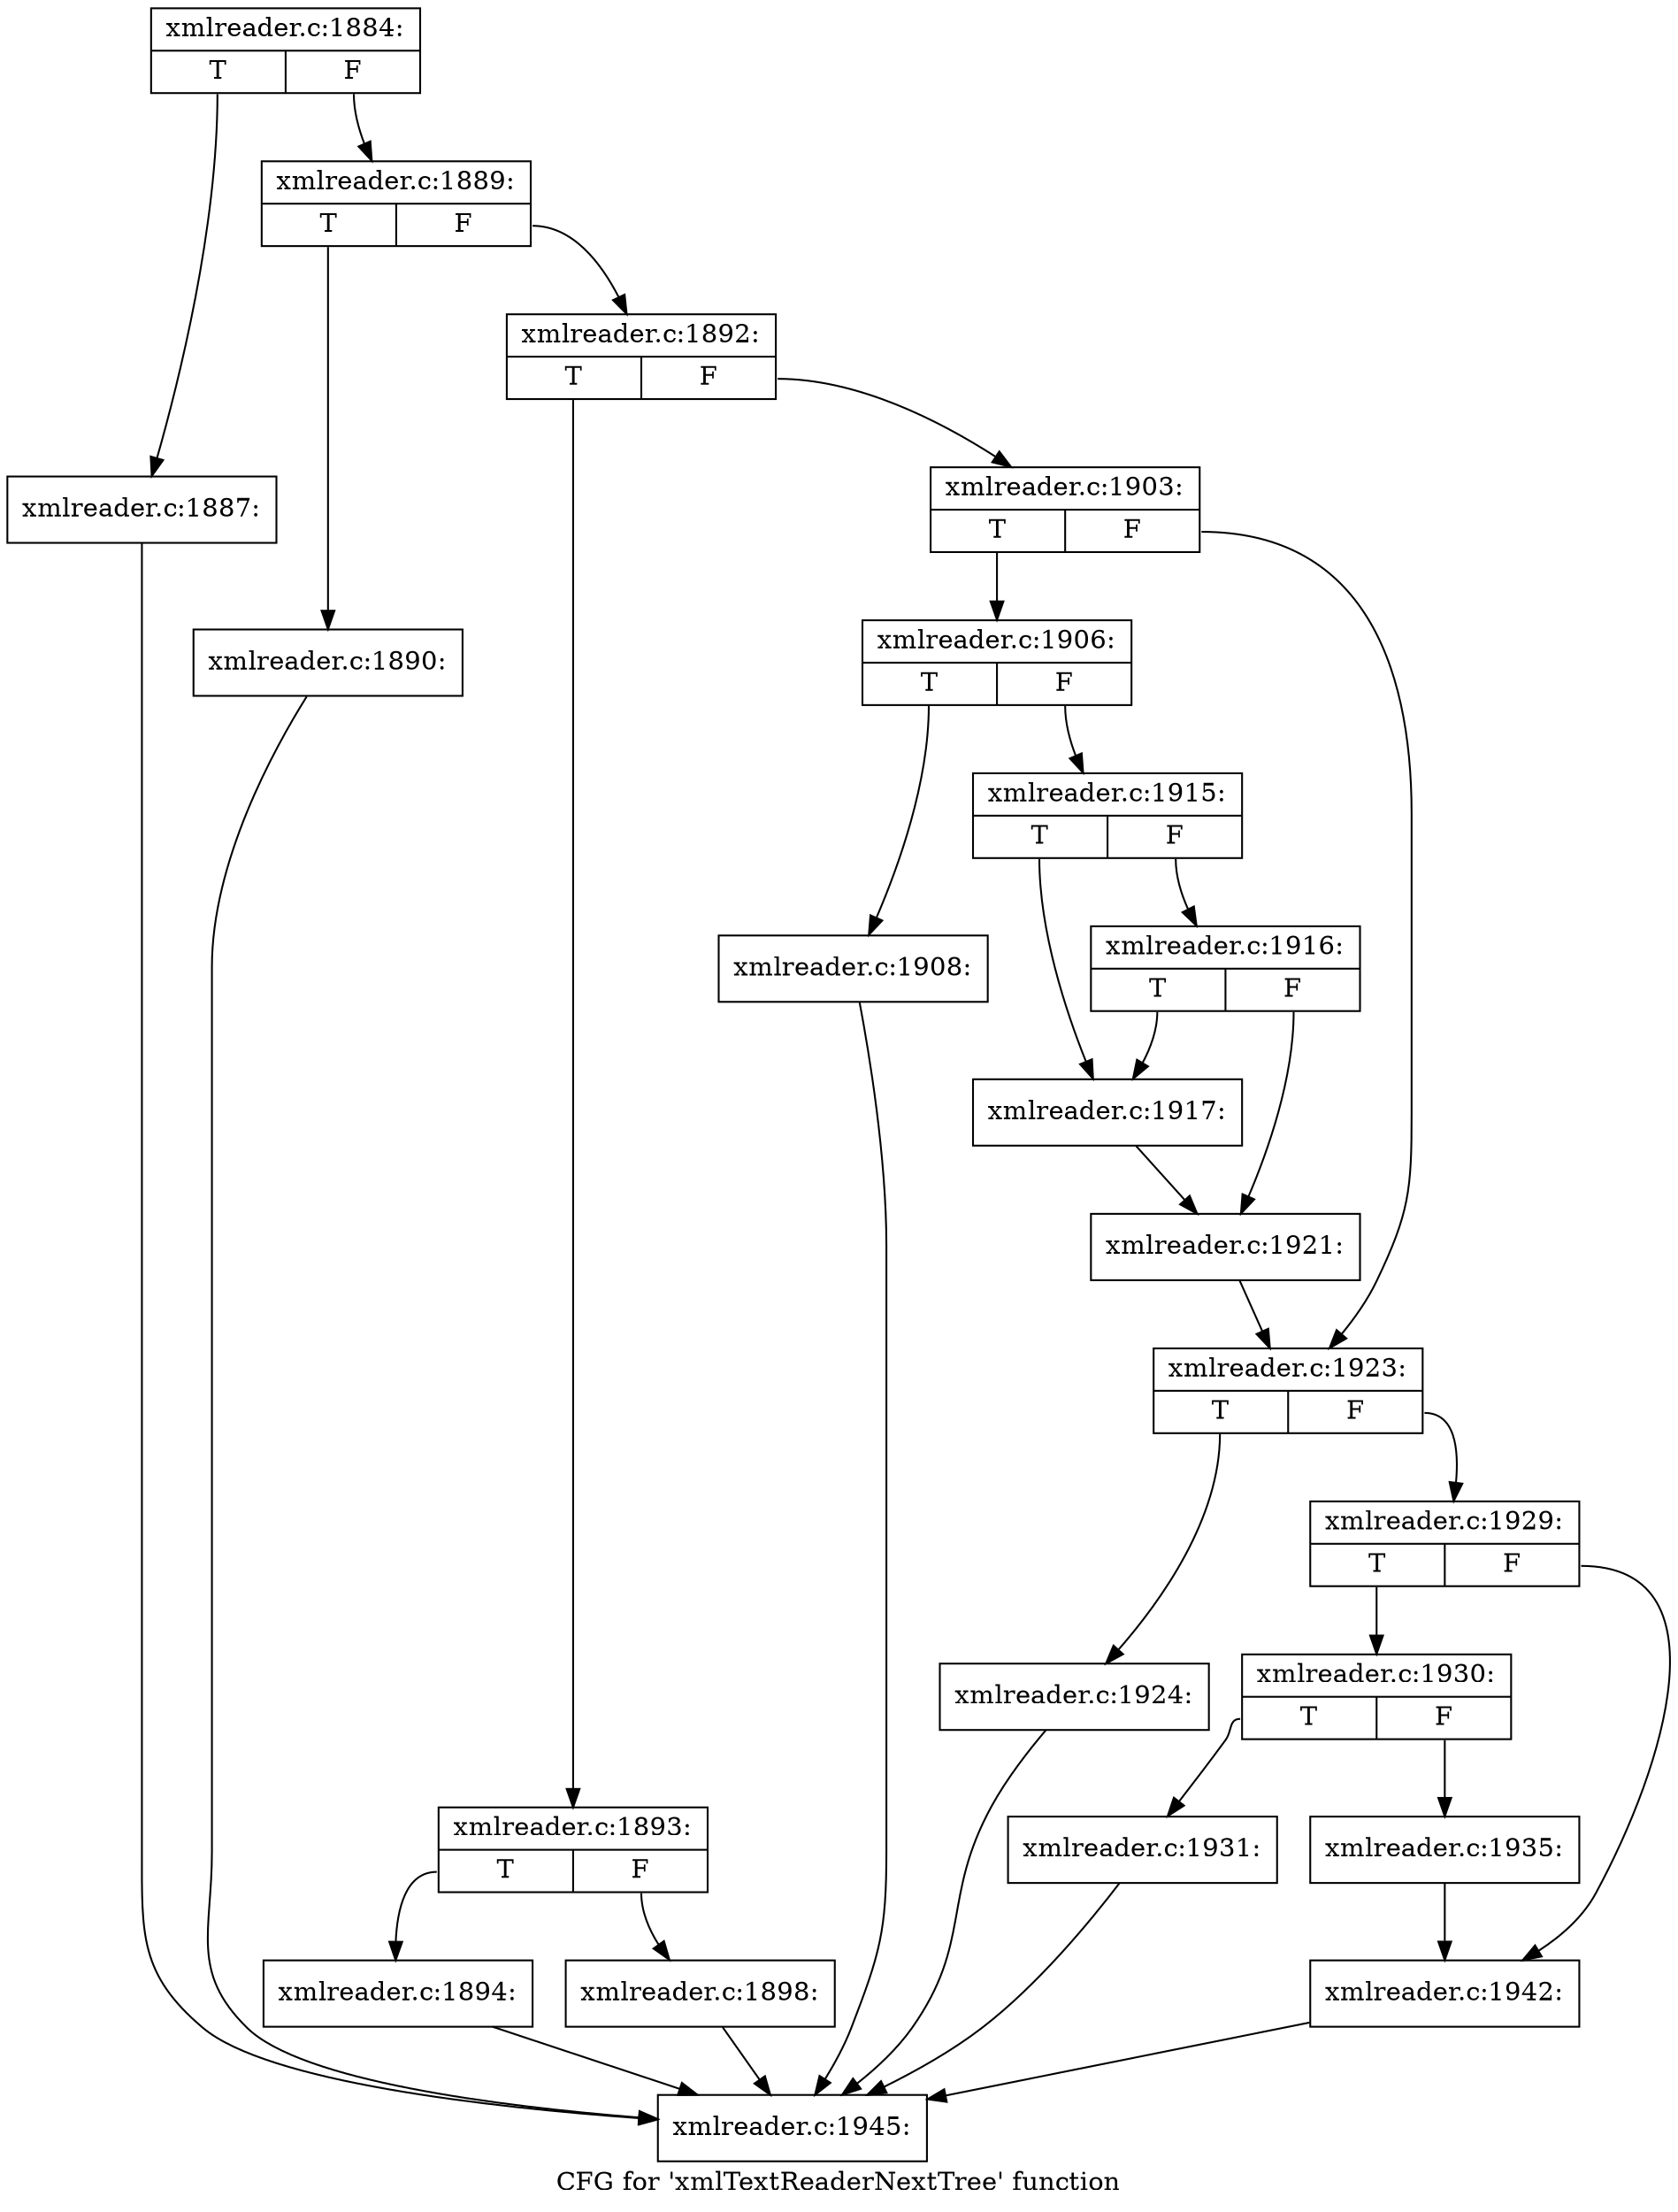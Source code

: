 digraph "CFG for 'xmlTextReaderNextTree' function" {
	label="CFG for 'xmlTextReaderNextTree' function";

	Node0x49b8990 [shape=record,label="{xmlreader.c:1884:|{<s0>T|<s1>F}}"];
	Node0x49b8990:s0 -> Node0x49bce80;
	Node0x49b8990:s1 -> Node0x49bced0;
	Node0x49bce80 [shape=record,label="{xmlreader.c:1887:}"];
	Node0x49bce80 -> Node0x49bcf70;
	Node0x49bced0 [shape=record,label="{xmlreader.c:1889:|{<s0>T|<s1>F}}"];
	Node0x49bced0:s0 -> Node0x49b8e60;
	Node0x49bced0:s1 -> Node0x49b8eb0;
	Node0x49b8e60 [shape=record,label="{xmlreader.c:1890:}"];
	Node0x49b8e60 -> Node0x49bcf70;
	Node0x49b8eb0 [shape=record,label="{xmlreader.c:1892:|{<s0>T|<s1>F}}"];
	Node0x49b8eb0:s0 -> Node0x49bdd50;
	Node0x49b8eb0:s1 -> Node0x49bdda0;
	Node0x49bdd50 [shape=record,label="{xmlreader.c:1893:|{<s0>T|<s1>F}}"];
	Node0x49bdd50:s0 -> Node0x49be290;
	Node0x49bdd50:s1 -> Node0x49be2e0;
	Node0x49be290 [shape=record,label="{xmlreader.c:1894:}"];
	Node0x49be290 -> Node0x49bcf70;
	Node0x49be2e0 [shape=record,label="{xmlreader.c:1898:}"];
	Node0x49be2e0 -> Node0x49bcf70;
	Node0x49bdda0 [shape=record,label="{xmlreader.c:1903:|{<s0>T|<s1>F}}"];
	Node0x49bdda0:s0 -> Node0x49bf5c0;
	Node0x49bdda0:s1 -> Node0x49bf610;
	Node0x49bf5c0 [shape=record,label="{xmlreader.c:1906:|{<s0>T|<s1>F}}"];
	Node0x49bf5c0:s0 -> Node0x49bfb00;
	Node0x49bf5c0:s1 -> Node0x49bfb50;
	Node0x49bfb00 [shape=record,label="{xmlreader.c:1908:}"];
	Node0x49bfb00 -> Node0x49bcf70;
	Node0x49bfb50 [shape=record,label="{xmlreader.c:1915:|{<s0>T|<s1>F}}"];
	Node0x49bfb50:s0 -> Node0x49c09f0;
	Node0x49bfb50:s1 -> Node0x49c0a90;
	Node0x49c0a90 [shape=record,label="{xmlreader.c:1916:|{<s0>T|<s1>F}}"];
	Node0x49c0a90:s0 -> Node0x49c09f0;
	Node0x49c0a90:s1 -> Node0x49c0a40;
	Node0x49c09f0 [shape=record,label="{xmlreader.c:1917:}"];
	Node0x49c09f0 -> Node0x49c0a40;
	Node0x49c0a40 [shape=record,label="{xmlreader.c:1921:}"];
	Node0x49c0a40 -> Node0x49bf610;
	Node0x49bf610 [shape=record,label="{xmlreader.c:1923:|{<s0>T|<s1>F}}"];
	Node0x49bf610:s0 -> Node0x49c1a80;
	Node0x49bf610:s1 -> Node0x49c1ad0;
	Node0x49c1a80 [shape=record,label="{xmlreader.c:1924:}"];
	Node0x49c1a80 -> Node0x49bcf70;
	Node0x49c1ad0 [shape=record,label="{xmlreader.c:1929:|{<s0>T|<s1>F}}"];
	Node0x49c1ad0:s0 -> Node0x49c29d0;
	Node0x49c1ad0:s1 -> Node0x49c2a20;
	Node0x49c29d0 [shape=record,label="{xmlreader.c:1930:|{<s0>T|<s1>F}}"];
	Node0x49c29d0:s0 -> Node0x49c3040;
	Node0x49c29d0:s1 -> Node0x49c3090;
	Node0x49c3040 [shape=record,label="{xmlreader.c:1931:}"];
	Node0x49c3040 -> Node0x49bcf70;
	Node0x49c3090 [shape=record,label="{xmlreader.c:1935:}"];
	Node0x49c3090 -> Node0x49c2a20;
	Node0x49c2a20 [shape=record,label="{xmlreader.c:1942:}"];
	Node0x49c2a20 -> Node0x49bcf70;
	Node0x49bcf70 [shape=record,label="{xmlreader.c:1945:}"];
}
